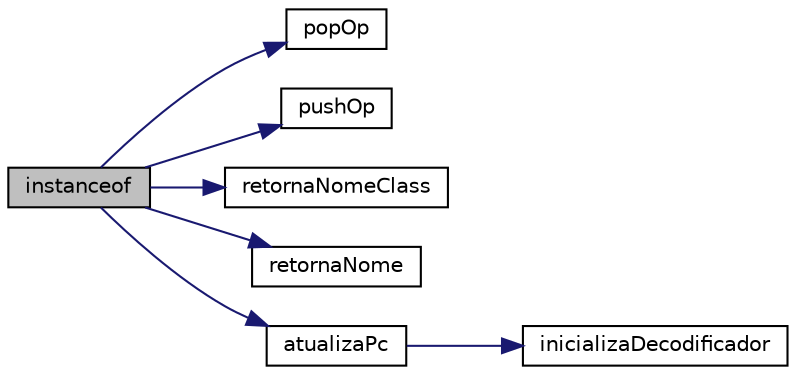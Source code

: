 digraph "instanceof"
{
 // INTERACTIVE_SVG=YES
  edge [fontname="Helvetica",fontsize="10",labelfontname="Helvetica",labelfontsize="10"];
  node [fontname="Helvetica",fontsize="10",shape=record];
  rankdir="LR";
  Node1915 [label="instanceof",height=0.2,width=0.4,color="black", fillcolor="grey75", style="filled", fontcolor="black"];
  Node1915 -> Node1916 [color="midnightblue",fontsize="10",style="solid"];
  Node1916 [label="popOp",height=0.2,width=0.4,color="black", fillcolor="white", style="filled",URL="$frame_8c.html#a3670f378856724ca85ced056e6bfc5c4"];
  Node1915 -> Node1917 [color="midnightblue",fontsize="10",style="solid"];
  Node1917 [label="pushOp",height=0.2,width=0.4,color="black", fillcolor="white", style="filled",URL="$frame_8c.html#a50993c39467516396b64a90eb81af0ba"];
  Node1915 -> Node1918 [color="midnightblue",fontsize="10",style="solid"];
  Node1918 [label="retornaNomeClass",height=0.2,width=0.4,color="black", fillcolor="white", style="filled",URL="$carregador_8c.html#a9c9a3135d3a02d275706a00116816824"];
  Node1915 -> Node1919 [color="midnightblue",fontsize="10",style="solid"];
  Node1919 [label="retornaNome",height=0.2,width=0.4,color="black", fillcolor="white", style="filled",URL="$carregador_8c.html#aac550604e02bb2506492757b974c6856"];
  Node1915 -> Node1920 [color="midnightblue",fontsize="10",style="solid"];
  Node1920 [label="atualizaPc",height=0.2,width=0.4,color="black", fillcolor="white", style="filled",URL="$instrucao_8c.html#abcf4bbde1212f9bb0f2ee7a6ba5aec08"];
  Node1920 -> Node1921 [color="midnightblue",fontsize="10",style="solid"];
  Node1921 [label="inicializaDecodificador",height=0.2,width=0.4,color="black", fillcolor="white", style="filled",URL="$decodificador_8c.html#ac4ac4bcce3fed96b1a2657ceafda40bc"];
}

